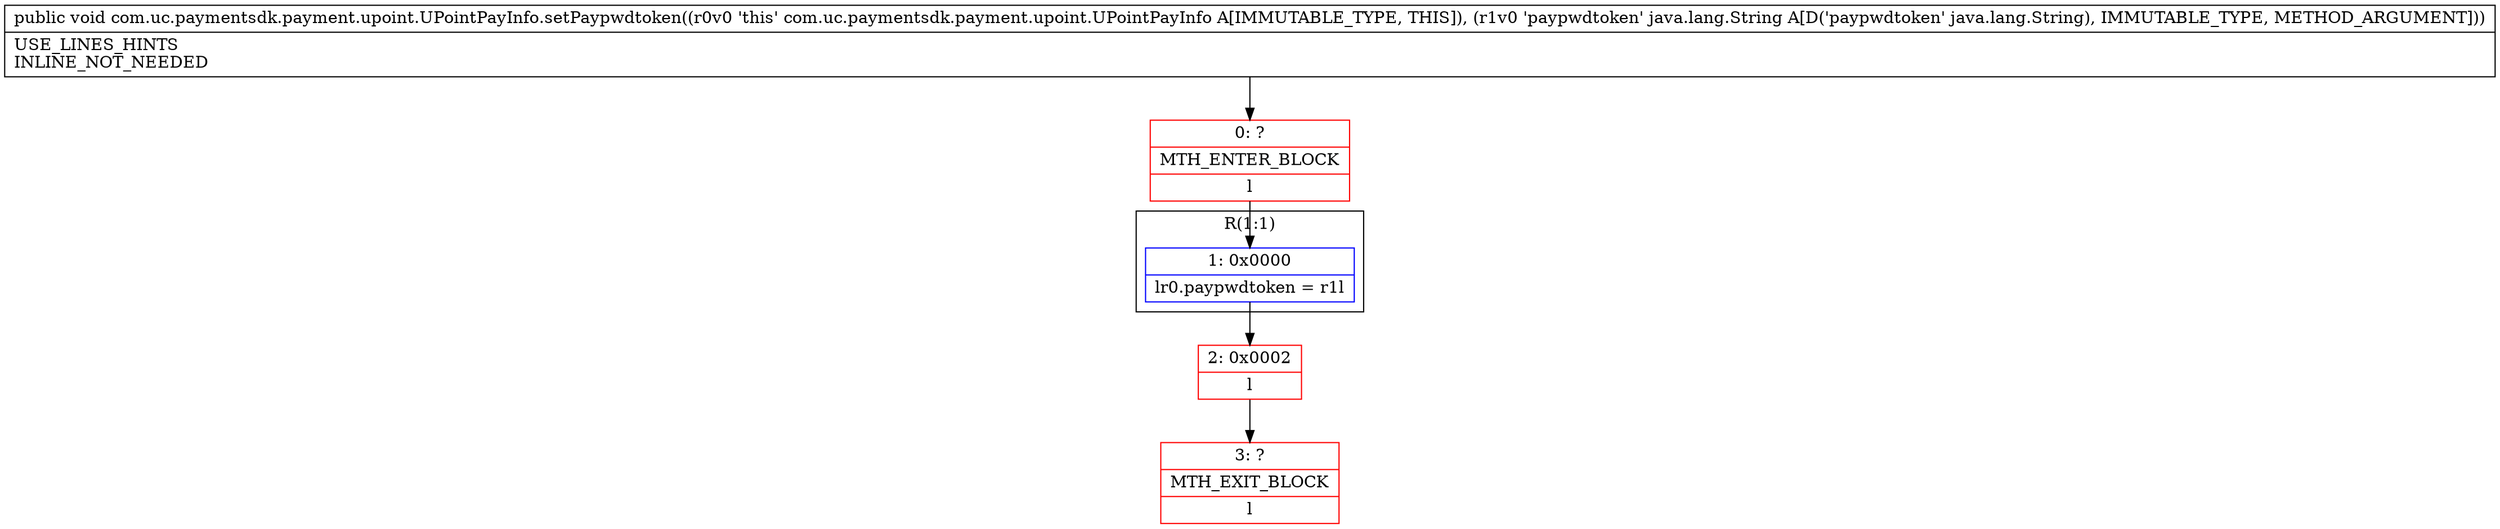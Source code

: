 digraph "CFG forcom.uc.paymentsdk.payment.upoint.UPointPayInfo.setPaypwdtoken(Ljava\/lang\/String;)V" {
subgraph cluster_Region_1461682578 {
label = "R(1:1)";
node [shape=record,color=blue];
Node_1 [shape=record,label="{1\:\ 0x0000|lr0.paypwdtoken = r1l}"];
}
Node_0 [shape=record,color=red,label="{0\:\ ?|MTH_ENTER_BLOCK\l|l}"];
Node_2 [shape=record,color=red,label="{2\:\ 0x0002|l}"];
Node_3 [shape=record,color=red,label="{3\:\ ?|MTH_EXIT_BLOCK\l|l}"];
MethodNode[shape=record,label="{public void com.uc.paymentsdk.payment.upoint.UPointPayInfo.setPaypwdtoken((r0v0 'this' com.uc.paymentsdk.payment.upoint.UPointPayInfo A[IMMUTABLE_TYPE, THIS]), (r1v0 'paypwdtoken' java.lang.String A[D('paypwdtoken' java.lang.String), IMMUTABLE_TYPE, METHOD_ARGUMENT]))  | USE_LINES_HINTS\lINLINE_NOT_NEEDED\l}"];
MethodNode -> Node_0;
Node_1 -> Node_2;
Node_0 -> Node_1;
Node_2 -> Node_3;
}

